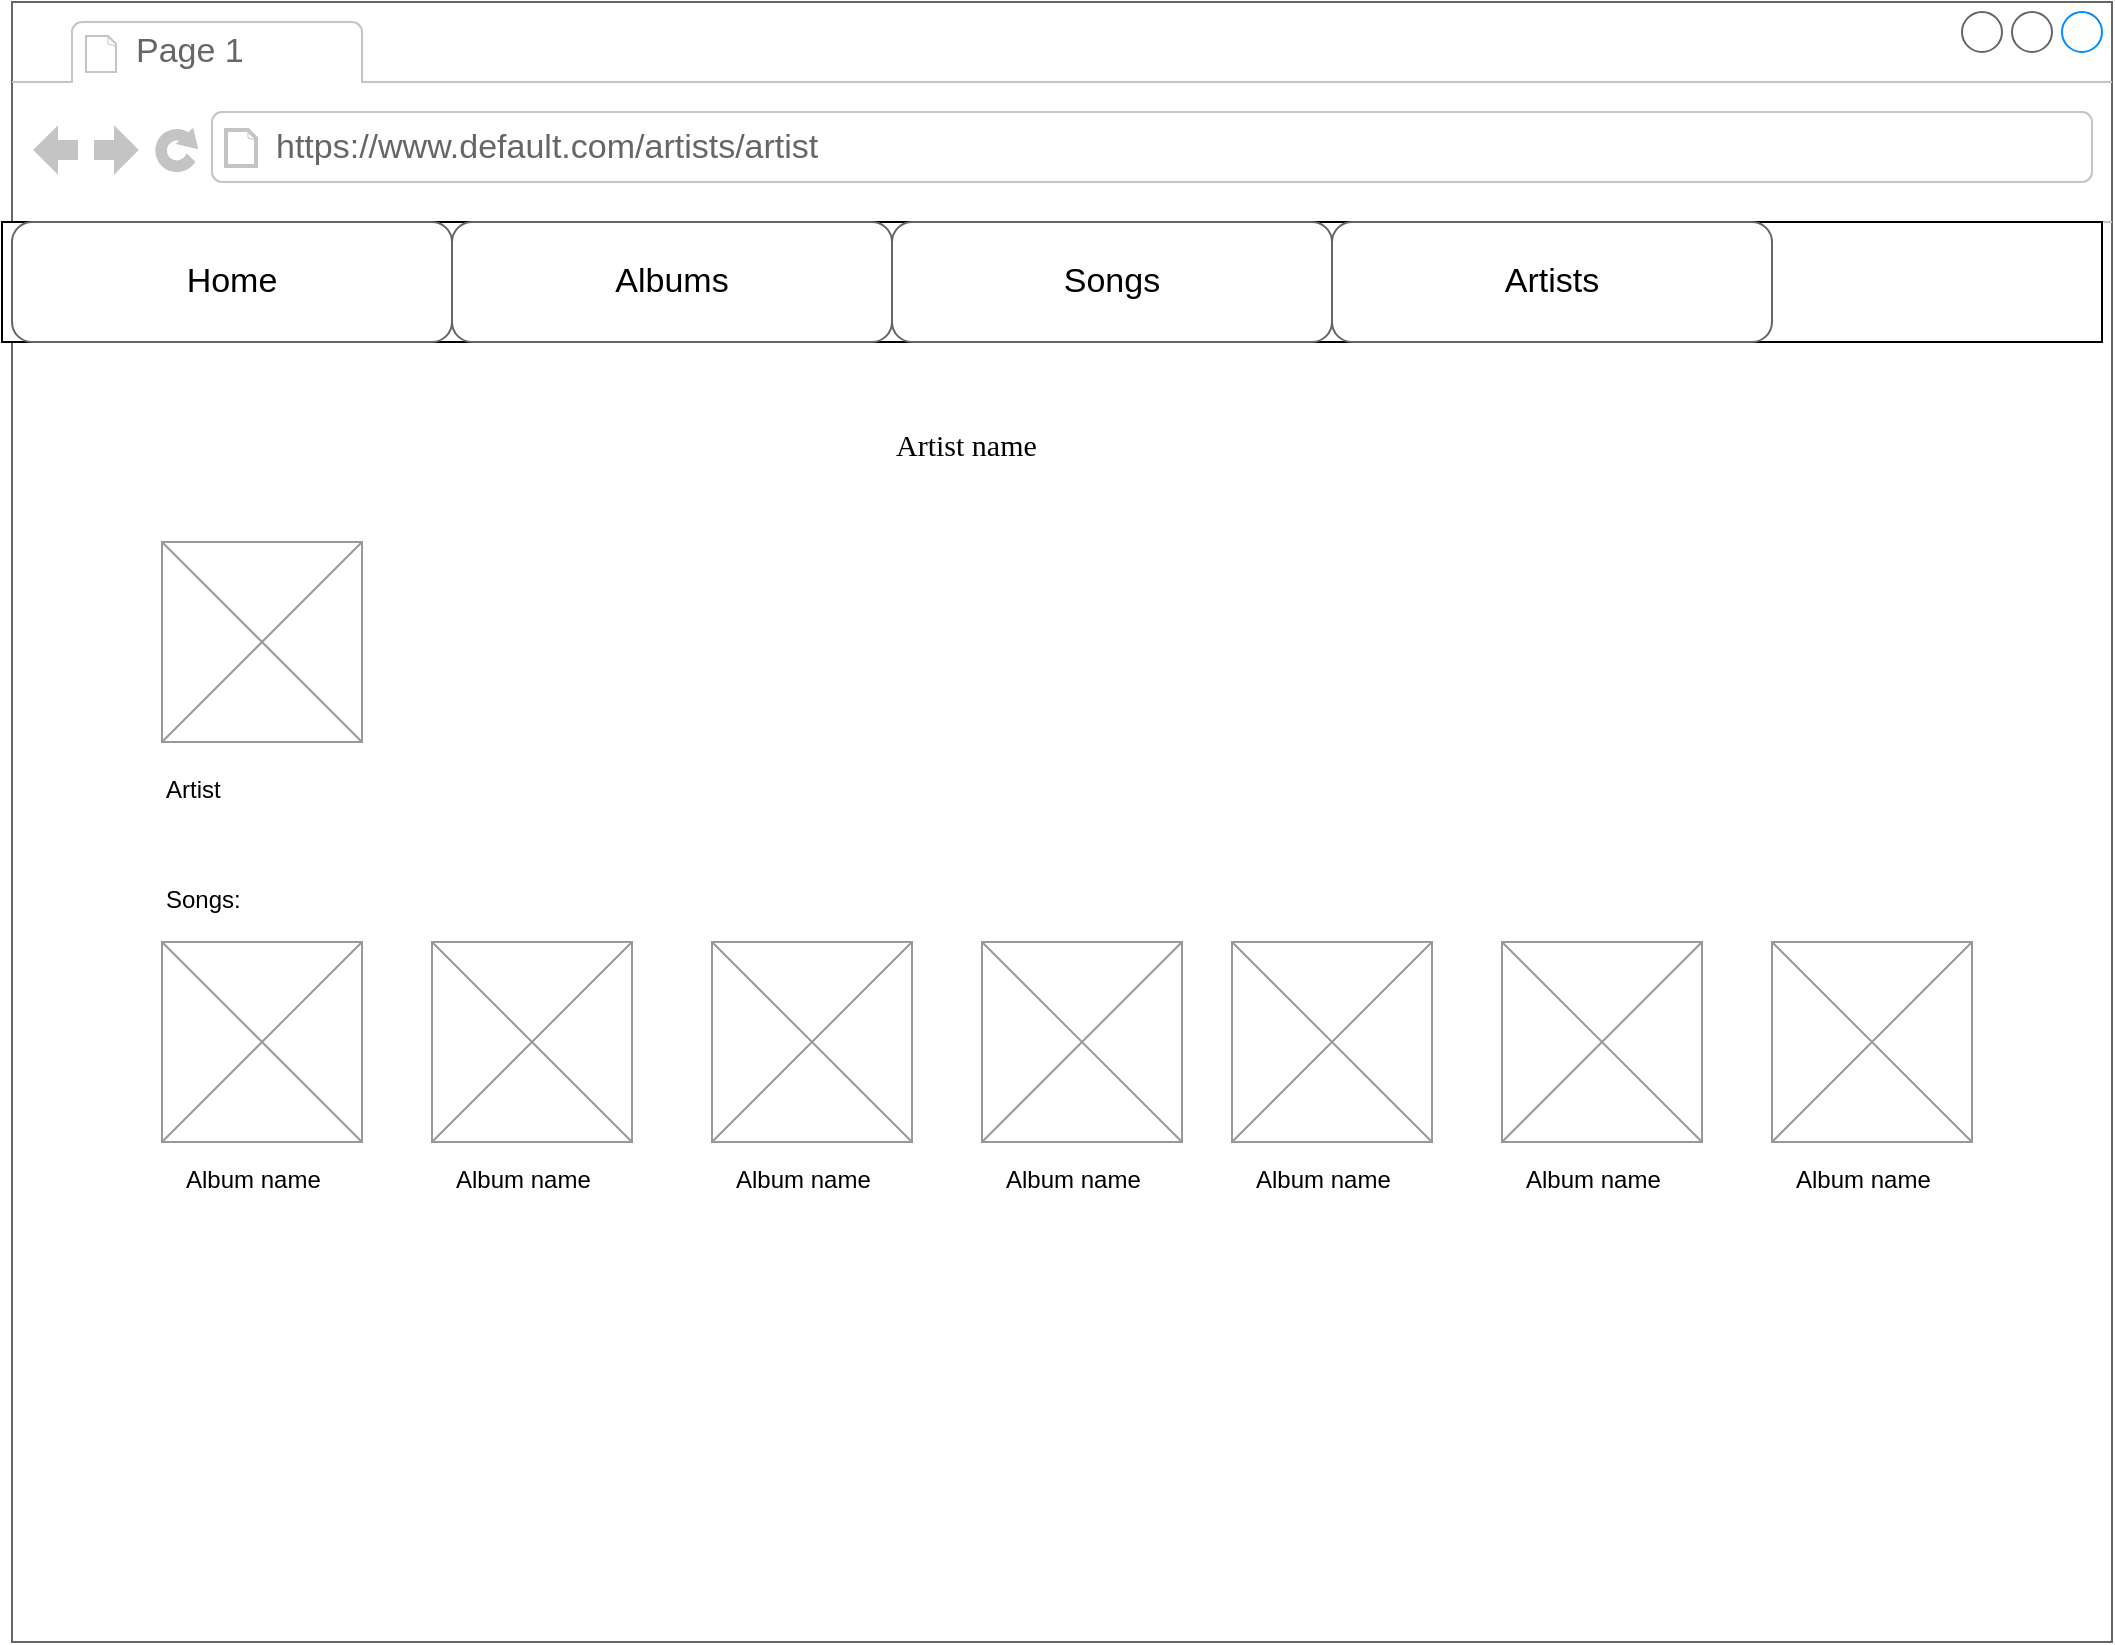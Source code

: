 <mxfile version="24.5.2" type="device">
  <diagram name="Page-1" id="2cc2dc42-3aac-f2a9-1cec-7a8b7cbee084">
    <mxGraphModel dx="2074" dy="1106" grid="1" gridSize="10" guides="1" tooltips="1" connect="1" arrows="1" fold="1" page="1" pageScale="1" pageWidth="1100" pageHeight="850" background="none" math="0" shadow="0">
      <root>
        <mxCell id="0" />
        <mxCell id="1" parent="0" />
        <mxCell id="7026571954dc6520-1" value="" style="strokeWidth=1;shadow=0;dashed=0;align=center;html=1;shape=mxgraph.mockup.containers.browserWindow;rSize=0;strokeColor=#666666;mainText=,;recursiveResize=0;rounded=0;labelBackgroundColor=none;fontFamily=Verdana;fontSize=12" parent="1" vertex="1">
          <mxGeometry x="30" width="1050" height="820" as="geometry" />
        </mxCell>
        <mxCell id="7026571954dc6520-2" value="Page 1" style="strokeWidth=1;shadow=0;dashed=0;align=center;html=1;shape=mxgraph.mockup.containers.anchor;fontSize=17;fontColor=#666666;align=left;" parent="7026571954dc6520-1" vertex="1">
          <mxGeometry x="60" y="12" width="110" height="26" as="geometry" />
        </mxCell>
        <mxCell id="7026571954dc6520-3" value="&lt;div&gt;https://www.default.com/artists/artist&lt;/div&gt;" style="strokeWidth=1;shadow=0;dashed=0;align=center;html=1;shape=mxgraph.mockup.containers.anchor;rSize=0;fontSize=17;fontColor=#666666;align=left;" parent="7026571954dc6520-1" vertex="1">
          <mxGeometry x="130" y="60" width="250" height="26" as="geometry" />
        </mxCell>
        <mxCell id="7026571954dc6520-16" value="Artist name" style="text;html=1;points=[];align=left;verticalAlign=top;spacingTop=-4;fontSize=15;fontFamily=Verdana" parent="7026571954dc6520-1" vertex="1">
          <mxGeometry x="440" y="210" width="170" height="30" as="geometry" />
        </mxCell>
        <mxCell id="Au9KBMOpigVklPiua_w_-5" value="" style="rounded=0;whiteSpace=wrap;html=1;" vertex="1" parent="7026571954dc6520-1">
          <mxGeometry x="-5" y="110" width="1050" height="60" as="geometry" />
        </mxCell>
        <mxCell id="7026571954dc6520-18" value="&lt;div&gt;Home&lt;/div&gt;" style="strokeWidth=1;shadow=0;dashed=0;align=center;html=1;shape=mxgraph.mockup.buttons.button;strokeColor=#666666;mainText=;buttonStyle=round;fontSize=17;fontStyle=0;fillColor=none;whiteSpace=wrap;rounded=0;labelBackgroundColor=none;" parent="7026571954dc6520-1" vertex="1">
          <mxGeometry y="110" width="220" height="60" as="geometry" />
        </mxCell>
        <mxCell id="Au9KBMOpigVklPiua_w_-6" value="Albums" style="strokeWidth=1;shadow=0;dashed=0;align=center;html=1;shape=mxgraph.mockup.buttons.button;strokeColor=#666666;mainText=;buttonStyle=round;fontSize=17;fontStyle=0;fillColor=none;whiteSpace=wrap;rounded=0;labelBackgroundColor=none;" vertex="1" parent="7026571954dc6520-1">
          <mxGeometry x="220" y="110" width="220" height="60" as="geometry" />
        </mxCell>
        <mxCell id="Au9KBMOpigVklPiua_w_-7" value="Songs" style="strokeWidth=1;shadow=0;dashed=0;align=center;html=1;shape=mxgraph.mockup.buttons.button;strokeColor=#666666;mainText=;buttonStyle=round;fontSize=17;fontStyle=0;fillColor=none;whiteSpace=wrap;rounded=0;labelBackgroundColor=none;" vertex="1" parent="7026571954dc6520-1">
          <mxGeometry x="440" y="110" width="220" height="60" as="geometry" />
        </mxCell>
        <mxCell id="Au9KBMOpigVklPiua_w_-8" value="Artists" style="strokeWidth=1;shadow=0;dashed=0;align=center;html=1;shape=mxgraph.mockup.buttons.button;strokeColor=#666666;mainText=;buttonStyle=round;fontSize=17;fontStyle=0;fillColor=none;whiteSpace=wrap;rounded=0;labelBackgroundColor=none;" vertex="1" parent="7026571954dc6520-1">
          <mxGeometry x="660" y="110" width="220" height="60" as="geometry" />
        </mxCell>
        <mxCell id="Au9KBMOpigVklPiua_w_-29" value="" style="verticalLabelPosition=bottom;shadow=0;dashed=0;align=center;html=1;verticalAlign=top;strokeWidth=1;shape=mxgraph.mockup.graphics.simpleIcon;strokeColor=#999999;" vertex="1" parent="7026571954dc6520-1">
          <mxGeometry x="75" y="270" width="100" height="100" as="geometry" />
        </mxCell>
        <mxCell id="Au9KBMOpigVklPiua_w_-61" value="Artist" style="text;spacingTop=-5;whiteSpace=wrap;html=1;align=left;fontSize=12;fontFamily=Helvetica;fillColor=none;strokeColor=none;" vertex="1" parent="7026571954dc6520-1">
          <mxGeometry x="75" y="385" width="80" height="20" as="geometry" />
        </mxCell>
        <mxCell id="Au9KBMOpigVklPiua_w_-111" value="" style="verticalLabelPosition=bottom;shadow=0;dashed=0;align=center;html=1;verticalAlign=top;strokeWidth=1;shape=mxgraph.mockup.graphics.simpleIcon;strokeColor=#999999;" vertex="1" parent="7026571954dc6520-1">
          <mxGeometry x="75" y="470" width="100" height="100" as="geometry" />
        </mxCell>
        <mxCell id="Au9KBMOpigVklPiua_w_-112" value="Songs:" style="text;spacingTop=-5;whiteSpace=wrap;html=1;align=left;fontSize=12;fontFamily=Helvetica;fillColor=none;strokeColor=none;" vertex="1" parent="7026571954dc6520-1">
          <mxGeometry x="75" y="440" width="80" height="20" as="geometry" />
        </mxCell>
        <mxCell id="Au9KBMOpigVklPiua_w_-113" value="Album name" style="text;spacingTop=-5;whiteSpace=wrap;html=1;align=left;fontSize=12;fontFamily=Helvetica;fillColor=none;strokeColor=none;" vertex="1" parent="7026571954dc6520-1">
          <mxGeometry x="85" y="580" width="80" height="20" as="geometry" />
        </mxCell>
        <mxCell id="Au9KBMOpigVklPiua_w_-117" value="" style="verticalLabelPosition=bottom;shadow=0;dashed=0;align=center;html=1;verticalAlign=top;strokeWidth=1;shape=mxgraph.mockup.graphics.simpleIcon;strokeColor=#999999;" vertex="1" parent="7026571954dc6520-1">
          <mxGeometry x="210" y="470" width="100" height="100" as="geometry" />
        </mxCell>
        <mxCell id="Au9KBMOpigVklPiua_w_-118" value="Album name" style="text;spacingTop=-5;whiteSpace=wrap;html=1;align=left;fontSize=12;fontFamily=Helvetica;fillColor=none;strokeColor=none;" vertex="1" parent="7026571954dc6520-1">
          <mxGeometry x="220" y="580" width="80" height="20" as="geometry" />
        </mxCell>
        <mxCell id="Au9KBMOpigVklPiua_w_-119" value="" style="verticalLabelPosition=bottom;shadow=0;dashed=0;align=center;html=1;verticalAlign=top;strokeWidth=1;shape=mxgraph.mockup.graphics.simpleIcon;strokeColor=#999999;" vertex="1" parent="7026571954dc6520-1">
          <mxGeometry x="350" y="470" width="100" height="100" as="geometry" />
        </mxCell>
        <mxCell id="Au9KBMOpigVklPiua_w_-120" value="Album name" style="text;spacingTop=-5;whiteSpace=wrap;html=1;align=left;fontSize=12;fontFamily=Helvetica;fillColor=none;strokeColor=none;" vertex="1" parent="7026571954dc6520-1">
          <mxGeometry x="360" y="580" width="80" height="20" as="geometry" />
        </mxCell>
        <mxCell id="Au9KBMOpigVklPiua_w_-121" value="" style="verticalLabelPosition=bottom;shadow=0;dashed=0;align=center;html=1;verticalAlign=top;strokeWidth=1;shape=mxgraph.mockup.graphics.simpleIcon;strokeColor=#999999;" vertex="1" parent="7026571954dc6520-1">
          <mxGeometry x="485" y="470" width="100" height="100" as="geometry" />
        </mxCell>
        <mxCell id="Au9KBMOpigVklPiua_w_-122" value="Album name" style="text;spacingTop=-5;whiteSpace=wrap;html=1;align=left;fontSize=12;fontFamily=Helvetica;fillColor=none;strokeColor=none;" vertex="1" parent="7026571954dc6520-1">
          <mxGeometry x="495" y="580" width="80" height="20" as="geometry" />
        </mxCell>
        <mxCell id="Au9KBMOpigVklPiua_w_-123" value="" style="verticalLabelPosition=bottom;shadow=0;dashed=0;align=center;html=1;verticalAlign=top;strokeWidth=1;shape=mxgraph.mockup.graphics.simpleIcon;strokeColor=#999999;" vertex="1" parent="7026571954dc6520-1">
          <mxGeometry x="610" y="470" width="100" height="100" as="geometry" />
        </mxCell>
        <mxCell id="Au9KBMOpigVklPiua_w_-124" value="Album name" style="text;spacingTop=-5;whiteSpace=wrap;html=1;align=left;fontSize=12;fontFamily=Helvetica;fillColor=none;strokeColor=none;" vertex="1" parent="7026571954dc6520-1">
          <mxGeometry x="620" y="580" width="80" height="20" as="geometry" />
        </mxCell>
        <mxCell id="Au9KBMOpigVklPiua_w_-125" value="" style="verticalLabelPosition=bottom;shadow=0;dashed=0;align=center;html=1;verticalAlign=top;strokeWidth=1;shape=mxgraph.mockup.graphics.simpleIcon;strokeColor=#999999;" vertex="1" parent="7026571954dc6520-1">
          <mxGeometry x="745" y="470" width="100" height="100" as="geometry" />
        </mxCell>
        <mxCell id="Au9KBMOpigVklPiua_w_-126" value="Album name" style="text;spacingTop=-5;whiteSpace=wrap;html=1;align=left;fontSize=12;fontFamily=Helvetica;fillColor=none;strokeColor=none;" vertex="1" parent="7026571954dc6520-1">
          <mxGeometry x="755" y="580" width="80" height="20" as="geometry" />
        </mxCell>
        <mxCell id="Au9KBMOpigVklPiua_w_-127" value="" style="verticalLabelPosition=bottom;shadow=0;dashed=0;align=center;html=1;verticalAlign=top;strokeWidth=1;shape=mxgraph.mockup.graphics.simpleIcon;strokeColor=#999999;" vertex="1" parent="7026571954dc6520-1">
          <mxGeometry x="880" y="470" width="100" height="100" as="geometry" />
        </mxCell>
        <mxCell id="Au9KBMOpigVklPiua_w_-128" value="Album name" style="text;spacingTop=-5;whiteSpace=wrap;html=1;align=left;fontSize=12;fontFamily=Helvetica;fillColor=none;strokeColor=none;" vertex="1" parent="7026571954dc6520-1">
          <mxGeometry x="890" y="580" width="80" height="20" as="geometry" />
        </mxCell>
      </root>
    </mxGraphModel>
  </diagram>
</mxfile>
